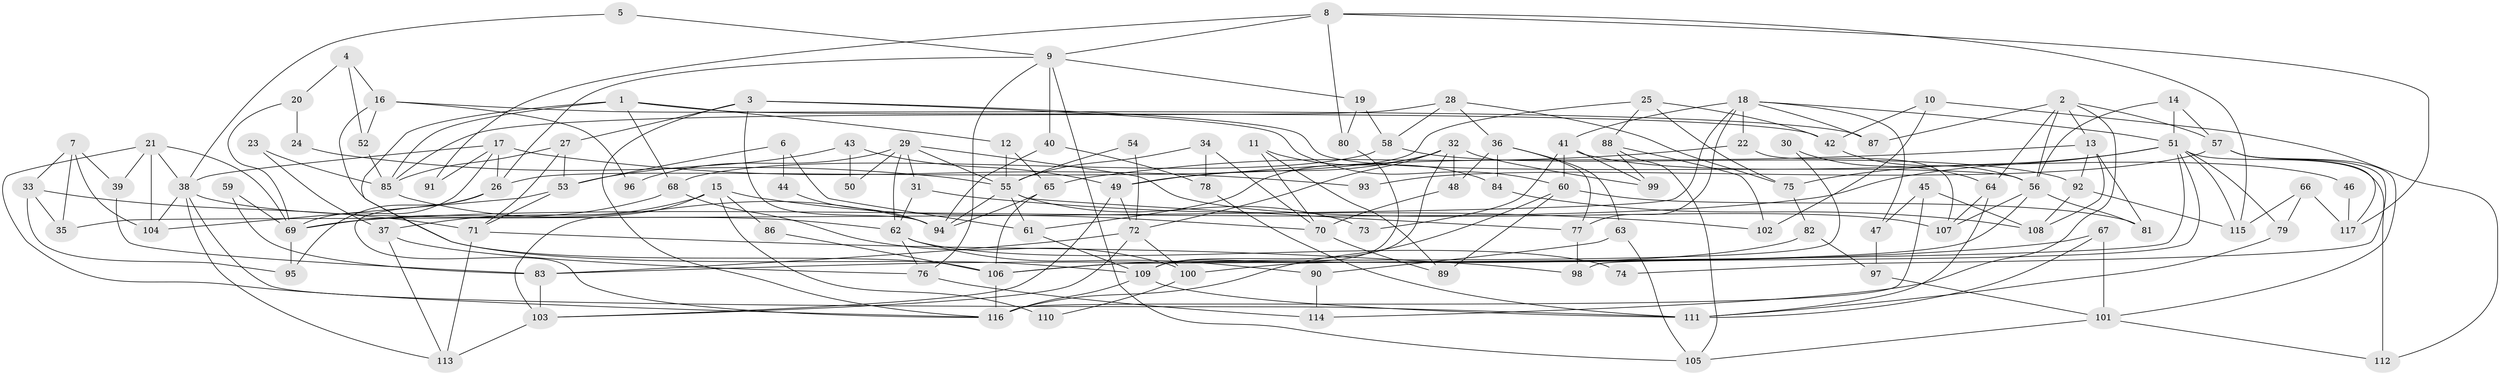 // Generated by graph-tools (version 1.1) at 2025/36/03/09/25 02:36:06]
// undirected, 117 vertices, 234 edges
graph export_dot {
graph [start="1"]
  node [color=gray90,style=filled];
  1;
  2;
  3;
  4;
  5;
  6;
  7;
  8;
  9;
  10;
  11;
  12;
  13;
  14;
  15;
  16;
  17;
  18;
  19;
  20;
  21;
  22;
  23;
  24;
  25;
  26;
  27;
  28;
  29;
  30;
  31;
  32;
  33;
  34;
  35;
  36;
  37;
  38;
  39;
  40;
  41;
  42;
  43;
  44;
  45;
  46;
  47;
  48;
  49;
  50;
  51;
  52;
  53;
  54;
  55;
  56;
  57;
  58;
  59;
  60;
  61;
  62;
  63;
  64;
  65;
  66;
  67;
  68;
  69;
  70;
  71;
  72;
  73;
  74;
  75;
  76;
  77;
  78;
  79;
  80;
  81;
  82;
  83;
  84;
  85;
  86;
  87;
  88;
  89;
  90;
  91;
  92;
  93;
  94;
  95;
  96;
  97;
  98;
  99;
  100;
  101;
  102;
  103;
  104;
  105;
  106;
  107;
  108;
  109;
  110;
  111;
  112;
  113;
  114;
  115;
  116;
  117;
  1 -- 106;
  1 -- 12;
  1 -- 42;
  1 -- 68;
  1 -- 85;
  2 -- 57;
  2 -- 114;
  2 -- 13;
  2 -- 56;
  2 -- 64;
  2 -- 87;
  3 -- 94;
  3 -- 56;
  3 -- 27;
  3 -- 60;
  3 -- 116;
  4 -- 16;
  4 -- 52;
  4 -- 20;
  5 -- 9;
  5 -- 38;
  6 -- 53;
  6 -- 61;
  6 -- 44;
  7 -- 104;
  7 -- 33;
  7 -- 35;
  7 -- 39;
  8 -- 80;
  8 -- 9;
  8 -- 91;
  8 -- 115;
  8 -- 117;
  9 -- 40;
  9 -- 26;
  9 -- 19;
  9 -- 76;
  9 -- 105;
  10 -- 42;
  10 -- 112;
  10 -- 102;
  11 -- 70;
  11 -- 84;
  11 -- 89;
  12 -- 65;
  12 -- 55;
  13 -- 92;
  13 -- 49;
  13 -- 81;
  13 -- 108;
  14 -- 57;
  14 -- 56;
  14 -- 51;
  15 -- 103;
  15 -- 37;
  15 -- 70;
  15 -- 86;
  15 -- 110;
  16 -- 87;
  16 -- 109;
  16 -- 52;
  16 -- 96;
  17 -- 69;
  17 -- 26;
  17 -- 38;
  17 -- 91;
  17 -- 93;
  18 -- 51;
  18 -- 35;
  18 -- 22;
  18 -- 41;
  18 -- 47;
  18 -- 77;
  18 -- 87;
  19 -- 58;
  19 -- 80;
  20 -- 69;
  20 -- 24;
  21 -- 116;
  21 -- 39;
  21 -- 38;
  21 -- 69;
  21 -- 104;
  22 -- 107;
  22 -- 65;
  23 -- 85;
  23 -- 37;
  24 -- 55;
  25 -- 75;
  25 -- 42;
  25 -- 26;
  25 -- 88;
  26 -- 116;
  26 -- 95;
  27 -- 85;
  27 -- 53;
  27 -- 71;
  28 -- 85;
  28 -- 58;
  28 -- 36;
  28 -- 75;
  29 -- 55;
  29 -- 107;
  29 -- 31;
  29 -- 50;
  29 -- 62;
  29 -- 96;
  30 -- 64;
  30 -- 109;
  31 -- 62;
  31 -- 102;
  32 -- 48;
  32 -- 49;
  32 -- 61;
  32 -- 72;
  32 -- 99;
  32 -- 109;
  33 -- 95;
  33 -- 71;
  33 -- 35;
  34 -- 55;
  34 -- 70;
  34 -- 78;
  36 -- 77;
  36 -- 48;
  36 -- 63;
  36 -- 84;
  37 -- 113;
  37 -- 76;
  38 -- 62;
  38 -- 104;
  38 -- 111;
  38 -- 113;
  39 -- 83;
  40 -- 94;
  40 -- 78;
  41 -- 99;
  41 -- 46;
  41 -- 60;
  41 -- 73;
  42 -- 56;
  43 -- 53;
  43 -- 49;
  43 -- 50;
  44 -- 94;
  45 -- 47;
  45 -- 116;
  45 -- 108;
  46 -- 117;
  47 -- 97;
  48 -- 70;
  49 -- 103;
  49 -- 72;
  51 -- 69;
  51 -- 75;
  51 -- 79;
  51 -- 98;
  51 -- 106;
  51 -- 112;
  51 -- 115;
  52 -- 85;
  53 -- 104;
  53 -- 71;
  54 -- 55;
  54 -- 72;
  55 -- 61;
  55 -- 77;
  55 -- 73;
  55 -- 94;
  56 -- 81;
  56 -- 100;
  56 -- 107;
  57 -- 101;
  57 -- 117;
  57 -- 74;
  57 -- 93;
  58 -- 68;
  58 -- 92;
  59 -- 83;
  59 -- 69;
  60 -- 81;
  60 -- 89;
  60 -- 116;
  61 -- 109;
  62 -- 74;
  62 -- 76;
  62 -- 90;
  63 -- 105;
  63 -- 90;
  64 -- 111;
  64 -- 107;
  65 -- 106;
  65 -- 94;
  66 -- 79;
  66 -- 115;
  66 -- 117;
  67 -- 83;
  67 -- 111;
  67 -- 101;
  68 -- 100;
  68 -- 69;
  69 -- 95;
  70 -- 89;
  71 -- 98;
  71 -- 113;
  72 -- 83;
  72 -- 100;
  72 -- 103;
  75 -- 82;
  76 -- 114;
  77 -- 98;
  78 -- 111;
  79 -- 111;
  80 -- 109;
  82 -- 106;
  82 -- 97;
  83 -- 103;
  84 -- 108;
  85 -- 94;
  86 -- 106;
  88 -- 102;
  88 -- 99;
  88 -- 105;
  90 -- 114;
  92 -- 115;
  92 -- 108;
  97 -- 101;
  100 -- 110;
  101 -- 105;
  101 -- 112;
  103 -- 113;
  106 -- 116;
  109 -- 116;
  109 -- 111;
}
